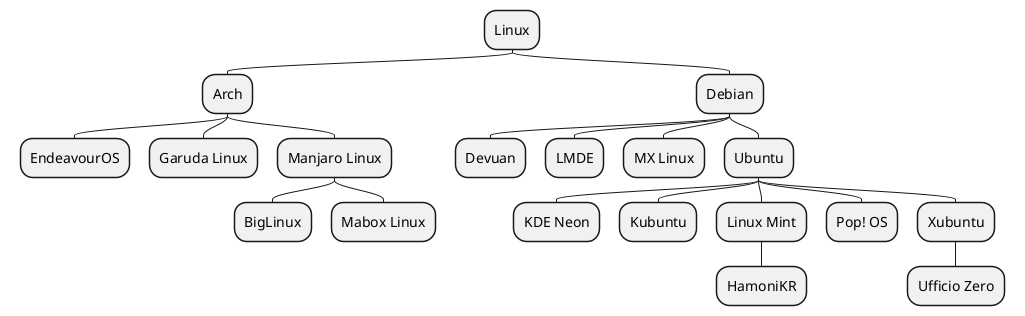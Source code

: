 @startmindmap linux
top to bottom direction
* Linux
** Arch
*** EndeavourOS
*** Garuda Linux
*** Manjaro Linux
**** BigLinux
**** Mabox Linux
** Debian
*** Devuan
*** LMDE
*** MX Linux
*** Ubuntu
**** KDE Neon
**** Kubuntu
**** Linux Mint
***** HamoniKR
**** Pop! OS
**** Xubuntu
***** Ufficio Zero
' ** Fedora
' *** Bazzite
' *** Qubes OS
' *** Ultramarine Linux
@endmindmap
